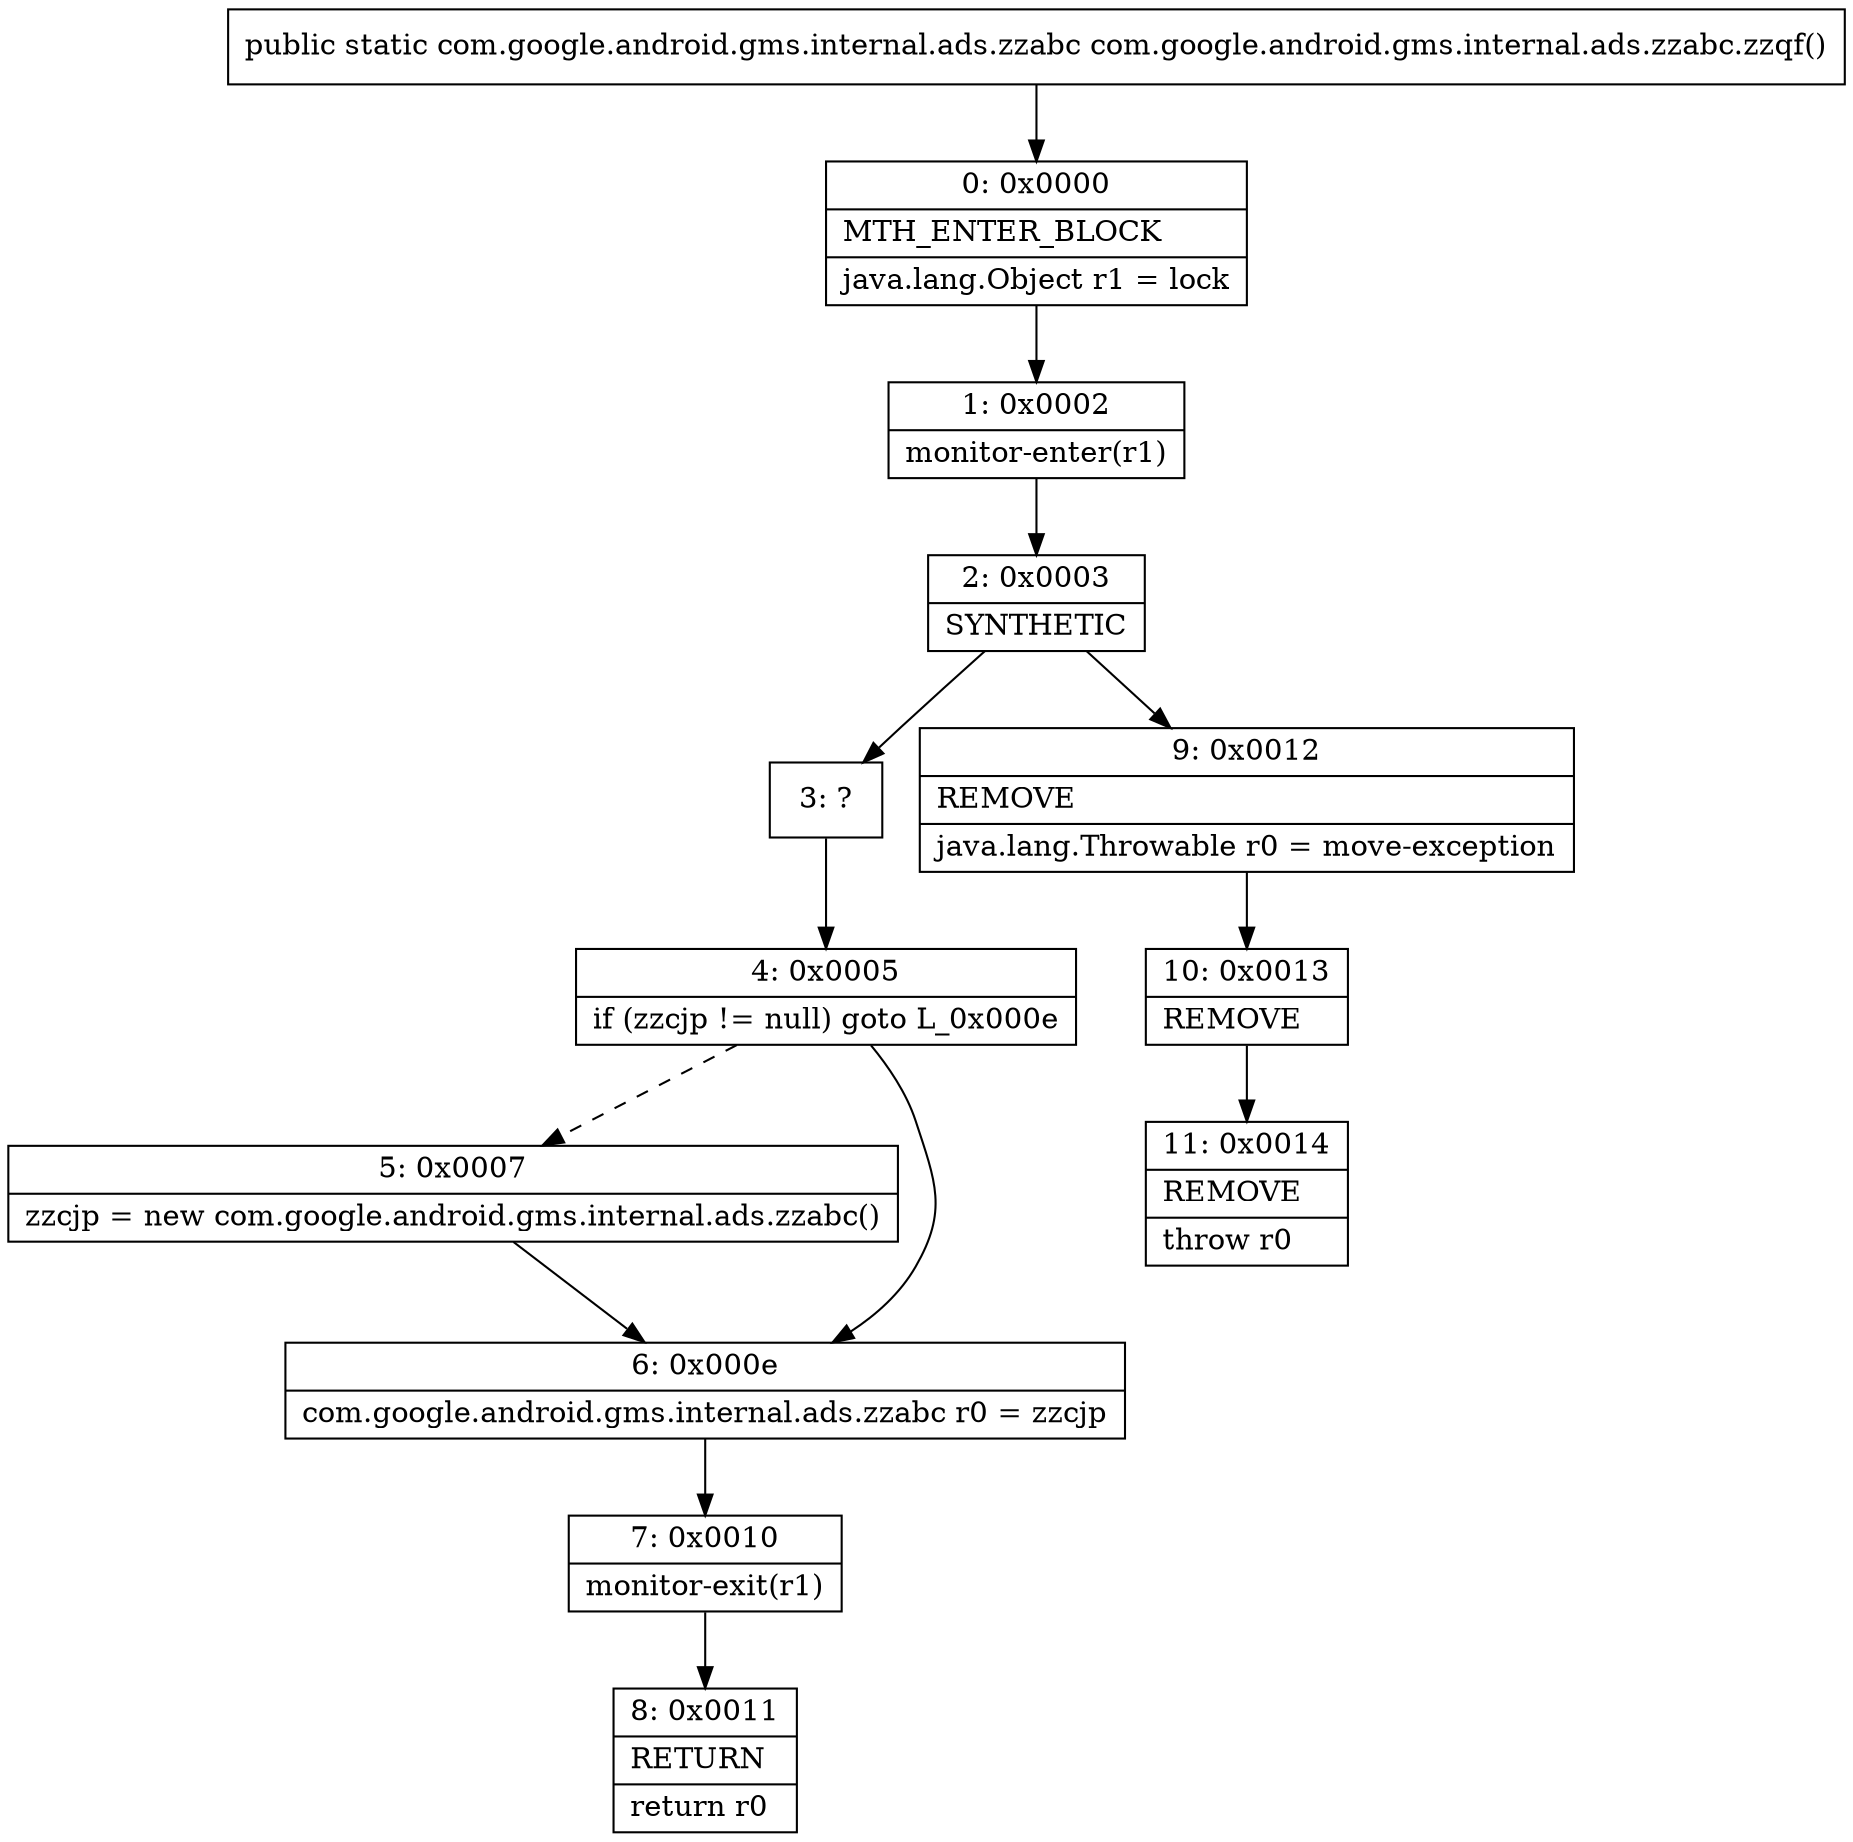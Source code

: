 digraph "CFG forcom.google.android.gms.internal.ads.zzabc.zzqf()Lcom\/google\/android\/gms\/internal\/ads\/zzabc;" {
Node_0 [shape=record,label="{0\:\ 0x0000|MTH_ENTER_BLOCK\l|java.lang.Object r1 = lock\l}"];
Node_1 [shape=record,label="{1\:\ 0x0002|monitor\-enter(r1)\l}"];
Node_2 [shape=record,label="{2\:\ 0x0003|SYNTHETIC\l}"];
Node_3 [shape=record,label="{3\:\ ?}"];
Node_4 [shape=record,label="{4\:\ 0x0005|if (zzcjp != null) goto L_0x000e\l}"];
Node_5 [shape=record,label="{5\:\ 0x0007|zzcjp = new com.google.android.gms.internal.ads.zzabc()\l}"];
Node_6 [shape=record,label="{6\:\ 0x000e|com.google.android.gms.internal.ads.zzabc r0 = zzcjp\l}"];
Node_7 [shape=record,label="{7\:\ 0x0010|monitor\-exit(r1)\l}"];
Node_8 [shape=record,label="{8\:\ 0x0011|RETURN\l|return r0\l}"];
Node_9 [shape=record,label="{9\:\ 0x0012|REMOVE\l|java.lang.Throwable r0 = move\-exception\l}"];
Node_10 [shape=record,label="{10\:\ 0x0013|REMOVE\l}"];
Node_11 [shape=record,label="{11\:\ 0x0014|REMOVE\l|throw r0\l}"];
MethodNode[shape=record,label="{public static com.google.android.gms.internal.ads.zzabc com.google.android.gms.internal.ads.zzabc.zzqf() }"];
MethodNode -> Node_0;
Node_0 -> Node_1;
Node_1 -> Node_2;
Node_2 -> Node_3;
Node_2 -> Node_9;
Node_3 -> Node_4;
Node_4 -> Node_5[style=dashed];
Node_4 -> Node_6;
Node_5 -> Node_6;
Node_6 -> Node_7;
Node_7 -> Node_8;
Node_9 -> Node_10;
Node_10 -> Node_11;
}

